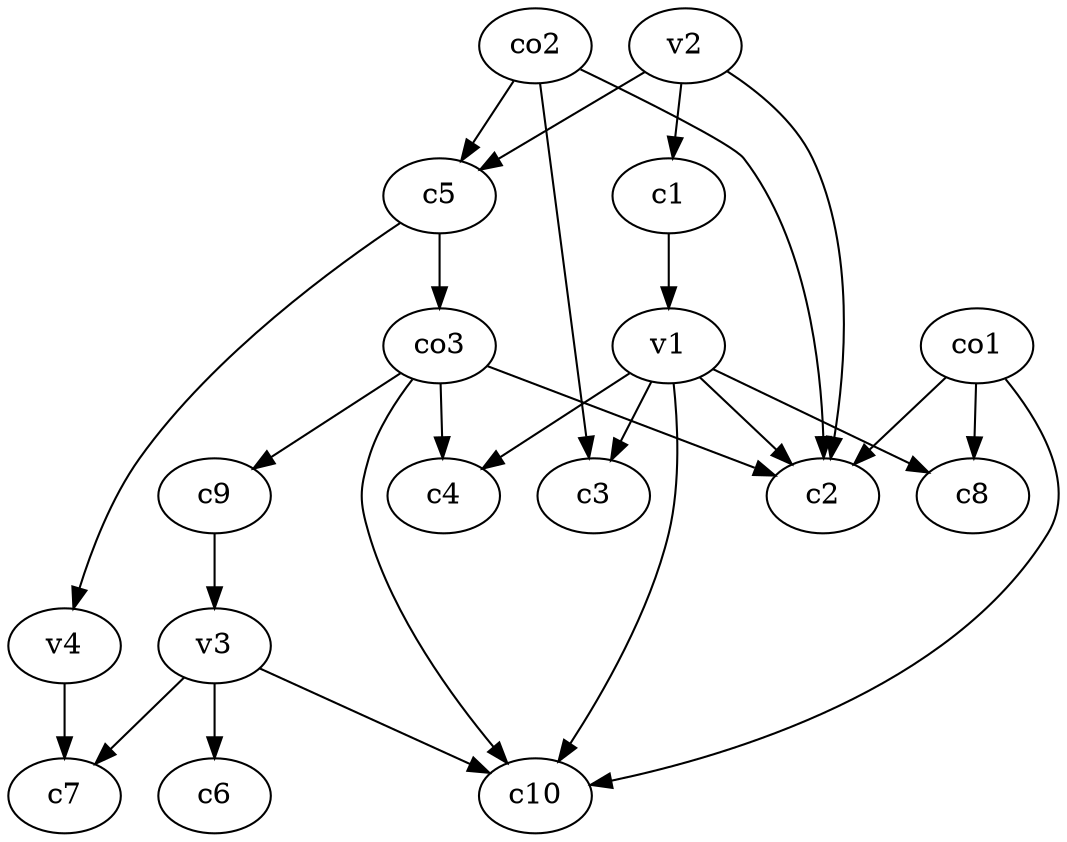 strict digraph  {
c1;
c2;
c3;
c4;
c5;
c6;
c7;
c8;
c9;
c10;
v1;
v2;
v3;
v4;
co1;
co2;
co3;
c1 -> v1  [weight=1];
c5 -> v4  [weight=1];
c5 -> co3  [weight=1];
c9 -> v3  [weight=1];
v1 -> c3  [weight=1];
v1 -> c2  [weight=1];
v1 -> c8  [weight=1];
v1 -> c4  [weight=1];
v1 -> c10  [weight=1];
v2 -> c2  [weight=1];
v2 -> c5  [weight=1];
v2 -> c1  [weight=1];
v3 -> c6  [weight=1];
v3 -> c7  [weight=1];
v3 -> c10  [weight=1];
v4 -> c7  [weight=1];
co1 -> c10  [weight=1];
co1 -> c2  [weight=1];
co1 -> c8  [weight=1];
co2 -> c3  [weight=1];
co2 -> c2  [weight=1];
co2 -> c5  [weight=1];
co3 -> c4  [weight=1];
co3 -> c10  [weight=1];
co3 -> c9  [weight=1];
co3 -> c2  [weight=1];
}

